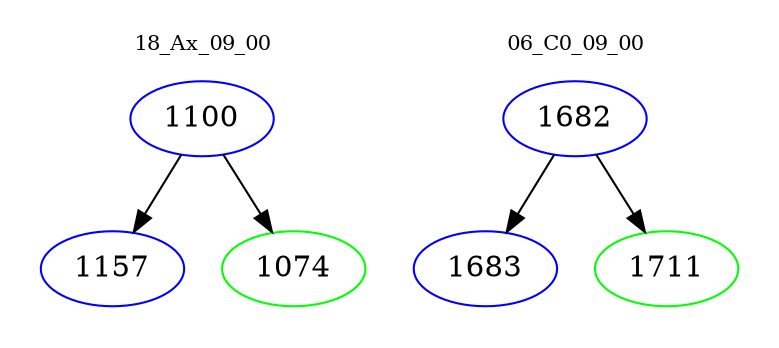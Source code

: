 digraph{
subgraph cluster_0 {
color = white
label = "18_Ax_09_00";
fontsize=10;
T0_1100 [label="1100", color="blue"]
T0_1100 -> T0_1157 [color="black"]
T0_1157 [label="1157", color="blue"]
T0_1100 -> T0_1074 [color="black"]
T0_1074 [label="1074", color="green"]
}
subgraph cluster_1 {
color = white
label = "06_C0_09_00";
fontsize=10;
T1_1682 [label="1682", color="blue"]
T1_1682 -> T1_1683 [color="black"]
T1_1683 [label="1683", color="blue"]
T1_1682 -> T1_1711 [color="black"]
T1_1711 [label="1711", color="green"]
}
}
